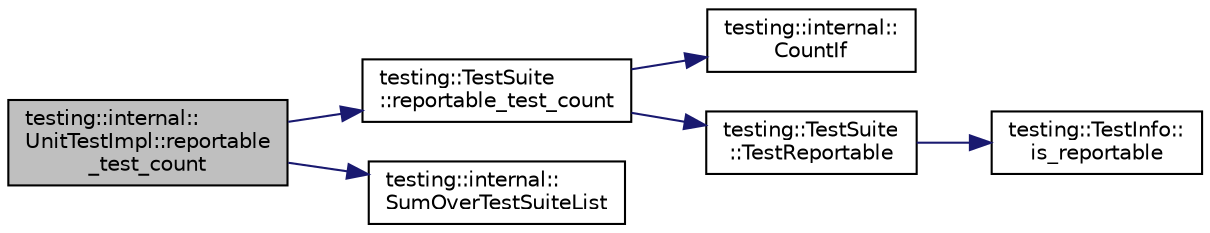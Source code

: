 digraph "testing::internal::UnitTestImpl::reportable_test_count"
{
 // LATEX_PDF_SIZE
  bgcolor="transparent";
  edge [fontname="Helvetica",fontsize="10",labelfontname="Helvetica",labelfontsize="10"];
  node [fontname="Helvetica",fontsize="10",shape=record];
  rankdir="LR";
  Node1 [label="testing::internal::\lUnitTestImpl::reportable\l_test_count",height=0.2,width=0.4,color="black", fillcolor="grey75", style="filled", fontcolor="black",tooltip=" "];
  Node1 -> Node2 [color="midnightblue",fontsize="10",style="solid",fontname="Helvetica"];
  Node2 [label="testing::TestSuite\l::reportable_test_count",height=0.2,width=0.4,color="black",URL="$classtesting_1_1TestSuite.html#a24f62e17cfd37b90263f1194fb7d4d74",tooltip=" "];
  Node2 -> Node3 [color="midnightblue",fontsize="10",style="solid",fontname="Helvetica"];
  Node3 [label="testing::internal::\lCountIf",height=0.2,width=0.4,color="black",URL="$namespacetesting_1_1internal.html#a1e77a774d910346eff11a86d8df783a5",tooltip=" "];
  Node2 -> Node4 [color="midnightblue",fontsize="10",style="solid",fontname="Helvetica"];
  Node4 [label="testing::TestSuite\l::TestReportable",height=0.2,width=0.4,color="black",URL="$classtesting_1_1TestSuite.html#a939aba8925d609fb5d01464edad0b4d7",tooltip=" "];
  Node4 -> Node5 [color="midnightblue",fontsize="10",style="solid",fontname="Helvetica"];
  Node5 [label="testing::TestInfo::\lis_reportable",height=0.2,width=0.4,color="black",URL="$classtesting_1_1TestInfo.html#a63e7042028b0b846f4b5a1e5bcffc079",tooltip=" "];
  Node1 -> Node6 [color="midnightblue",fontsize="10",style="solid",fontname="Helvetica"];
  Node6 [label="testing::internal::\lSumOverTestSuiteList",height=0.2,width=0.4,color="black",URL="$namespacetesting_1_1internal.html#a9ba01fa896ccd7339cbe7d3c76ac22e3",tooltip=" "];
}
